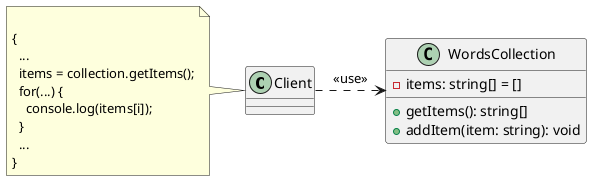 @startuml
class Client {}
class WordsCollection {
  -items: string[] = []

  +getItems(): string[]
  +addItem(item: string): void
}

Client .> WordsCollection : "<<use>>"

note left of Client

{
  ...
  items = collection.getItems();
  for(...) {
    console.log(items[i]);
  }
  ...
}
end note

@enduml

